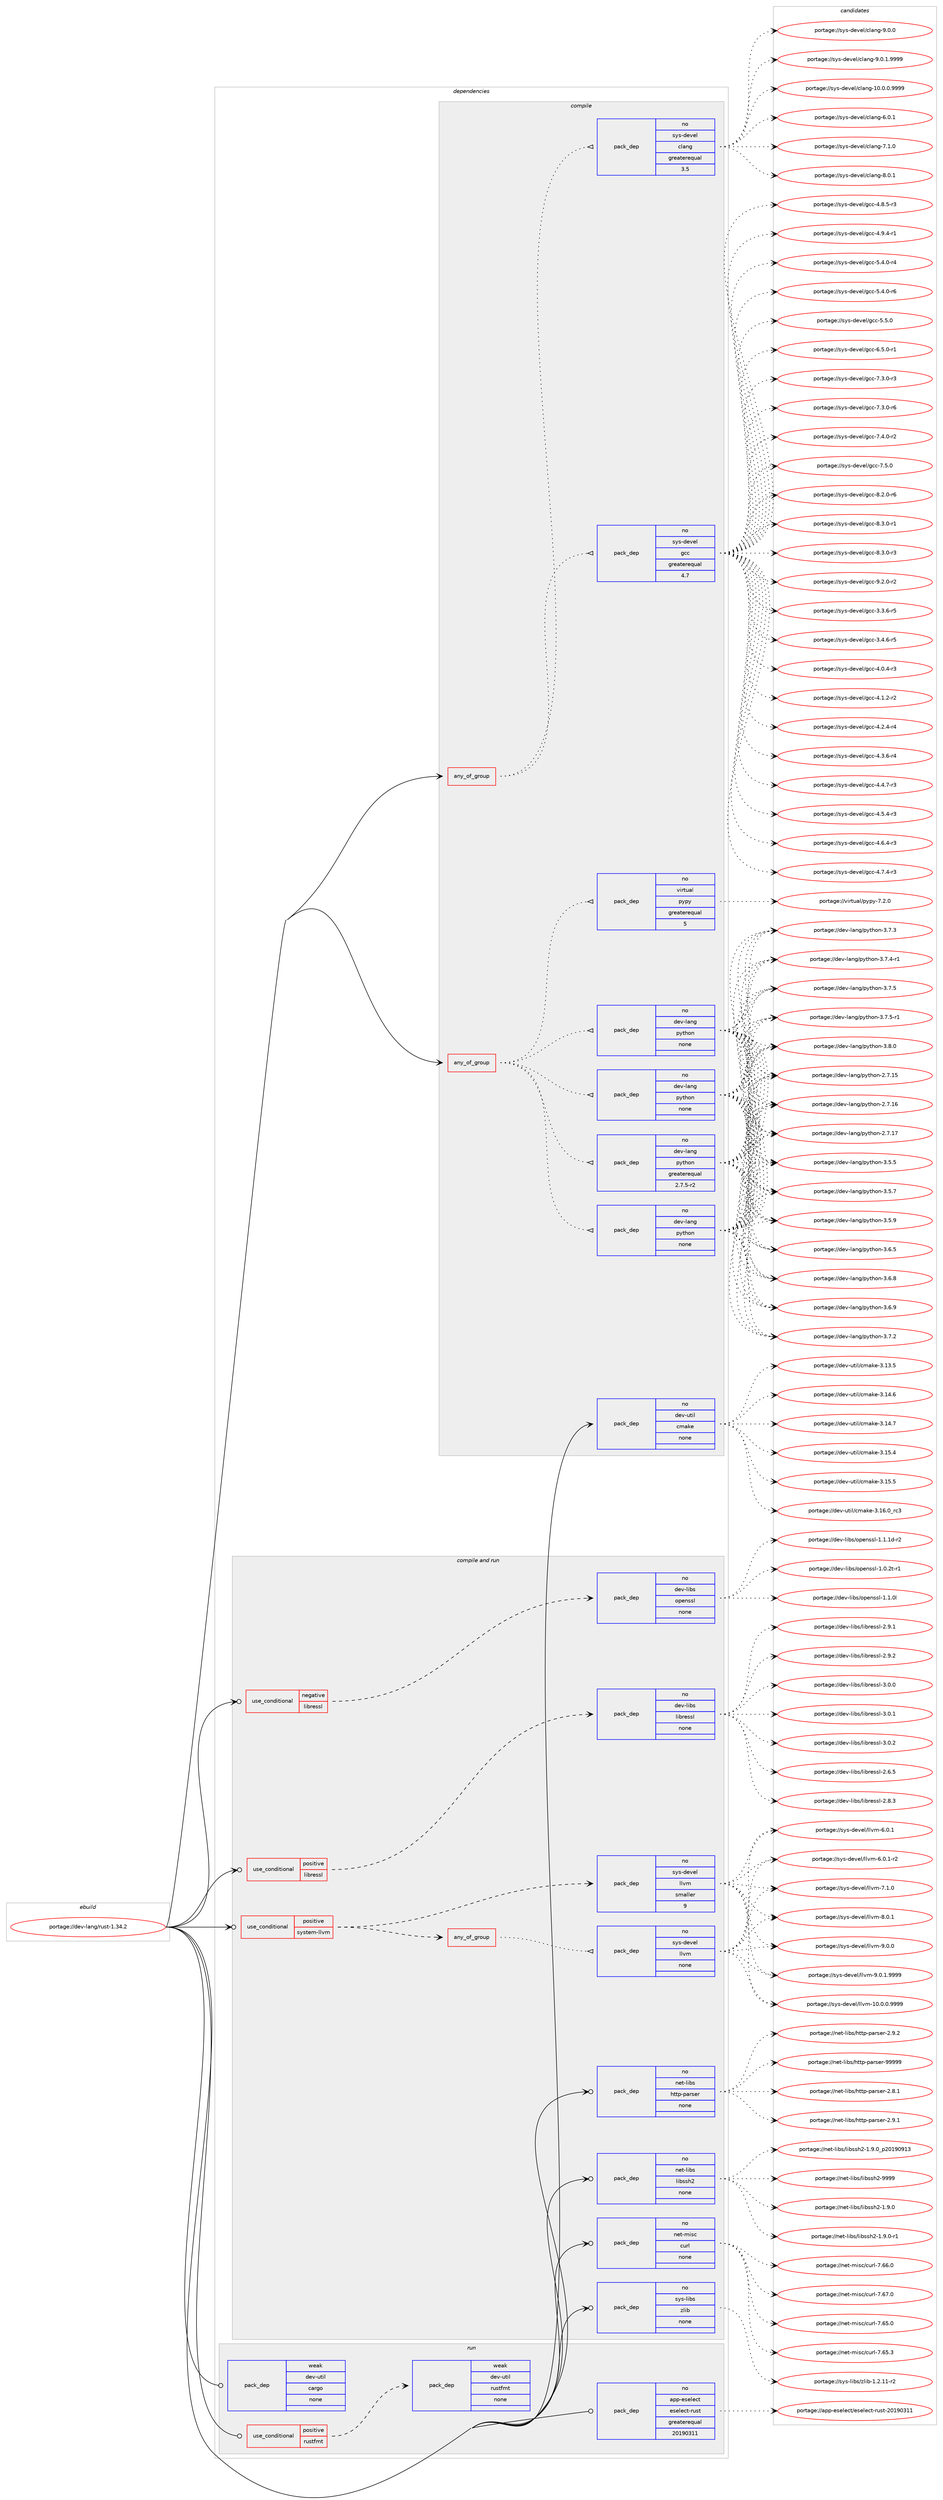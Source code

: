 digraph prolog {

# *************
# Graph options
# *************

newrank=true;
concentrate=true;
compound=true;
graph [rankdir=LR,fontname=Helvetica,fontsize=10,ranksep=1.5];#, ranksep=2.5, nodesep=0.2];
edge  [arrowhead=vee];
node  [fontname=Helvetica,fontsize=10];

# **********
# The ebuild
# **********

subgraph cluster_leftcol {
color=gray;
rank=same;
label=<<i>ebuild</i>>;
id [label="portage://dev-lang/rust-1.34.2", color=red, width=4, href="../dev-lang/rust-1.34.2.svg"];
}

# ****************
# The dependencies
# ****************

subgraph cluster_midcol {
color=gray;
label=<<i>dependencies</i>>;
subgraph cluster_compile {
fillcolor="#eeeeee";
style=filled;
label=<<i>compile</i>>;
subgraph any2773 {
dependency96342 [label=<<TABLE BORDER="0" CELLBORDER="1" CELLSPACING="0" CELLPADDING="4"><TR><TD CELLPADDING="10">any_of_group</TD></TR></TABLE>>, shape=none, color=red];subgraph pack73433 {
dependency96343 [label=<<TABLE BORDER="0" CELLBORDER="1" CELLSPACING="0" CELLPADDING="4" WIDTH="220"><TR><TD ROWSPAN="6" CELLPADDING="30">pack_dep</TD></TR><TR><TD WIDTH="110">no</TD></TR><TR><TD>dev-lang</TD></TR><TR><TD>python</TD></TR><TR><TD>none</TD></TR><TR><TD></TD></TR></TABLE>>, shape=none, color=blue];
}
dependency96342:e -> dependency96343:w [weight=20,style="dotted",arrowhead="oinv"];
subgraph pack73434 {
dependency96344 [label=<<TABLE BORDER="0" CELLBORDER="1" CELLSPACING="0" CELLPADDING="4" WIDTH="220"><TR><TD ROWSPAN="6" CELLPADDING="30">pack_dep</TD></TR><TR><TD WIDTH="110">no</TD></TR><TR><TD>dev-lang</TD></TR><TR><TD>python</TD></TR><TR><TD>none</TD></TR><TR><TD></TD></TR></TABLE>>, shape=none, color=blue];
}
dependency96342:e -> dependency96344:w [weight=20,style="dotted",arrowhead="oinv"];
subgraph pack73435 {
dependency96345 [label=<<TABLE BORDER="0" CELLBORDER="1" CELLSPACING="0" CELLPADDING="4" WIDTH="220"><TR><TD ROWSPAN="6" CELLPADDING="30">pack_dep</TD></TR><TR><TD WIDTH="110">no</TD></TR><TR><TD>dev-lang</TD></TR><TR><TD>python</TD></TR><TR><TD>none</TD></TR><TR><TD></TD></TR></TABLE>>, shape=none, color=blue];
}
dependency96342:e -> dependency96345:w [weight=20,style="dotted",arrowhead="oinv"];
subgraph pack73436 {
dependency96346 [label=<<TABLE BORDER="0" CELLBORDER="1" CELLSPACING="0" CELLPADDING="4" WIDTH="220"><TR><TD ROWSPAN="6" CELLPADDING="30">pack_dep</TD></TR><TR><TD WIDTH="110">no</TD></TR><TR><TD>dev-lang</TD></TR><TR><TD>python</TD></TR><TR><TD>greaterequal</TD></TR><TR><TD>2.7.5-r2</TD></TR></TABLE>>, shape=none, color=blue];
}
dependency96342:e -> dependency96346:w [weight=20,style="dotted",arrowhead="oinv"];
subgraph pack73437 {
dependency96347 [label=<<TABLE BORDER="0" CELLBORDER="1" CELLSPACING="0" CELLPADDING="4" WIDTH="220"><TR><TD ROWSPAN="6" CELLPADDING="30">pack_dep</TD></TR><TR><TD WIDTH="110">no</TD></TR><TR><TD>virtual</TD></TR><TR><TD>pypy</TD></TR><TR><TD>greaterequal</TD></TR><TR><TD>5</TD></TR></TABLE>>, shape=none, color=blue];
}
dependency96342:e -> dependency96347:w [weight=20,style="dotted",arrowhead="oinv"];
}
id:e -> dependency96342:w [weight=20,style="solid",arrowhead="vee"];
subgraph any2774 {
dependency96348 [label=<<TABLE BORDER="0" CELLBORDER="1" CELLSPACING="0" CELLPADDING="4"><TR><TD CELLPADDING="10">any_of_group</TD></TR></TABLE>>, shape=none, color=red];subgraph pack73438 {
dependency96349 [label=<<TABLE BORDER="0" CELLBORDER="1" CELLSPACING="0" CELLPADDING="4" WIDTH="220"><TR><TD ROWSPAN="6" CELLPADDING="30">pack_dep</TD></TR><TR><TD WIDTH="110">no</TD></TR><TR><TD>sys-devel</TD></TR><TR><TD>gcc</TD></TR><TR><TD>greaterequal</TD></TR><TR><TD>4.7</TD></TR></TABLE>>, shape=none, color=blue];
}
dependency96348:e -> dependency96349:w [weight=20,style="dotted",arrowhead="oinv"];
subgraph pack73439 {
dependency96350 [label=<<TABLE BORDER="0" CELLBORDER="1" CELLSPACING="0" CELLPADDING="4" WIDTH="220"><TR><TD ROWSPAN="6" CELLPADDING="30">pack_dep</TD></TR><TR><TD WIDTH="110">no</TD></TR><TR><TD>sys-devel</TD></TR><TR><TD>clang</TD></TR><TR><TD>greaterequal</TD></TR><TR><TD>3.5</TD></TR></TABLE>>, shape=none, color=blue];
}
dependency96348:e -> dependency96350:w [weight=20,style="dotted",arrowhead="oinv"];
}
id:e -> dependency96348:w [weight=20,style="solid",arrowhead="vee"];
subgraph pack73440 {
dependency96351 [label=<<TABLE BORDER="0" CELLBORDER="1" CELLSPACING="0" CELLPADDING="4" WIDTH="220"><TR><TD ROWSPAN="6" CELLPADDING="30">pack_dep</TD></TR><TR><TD WIDTH="110">no</TD></TR><TR><TD>dev-util</TD></TR><TR><TD>cmake</TD></TR><TR><TD>none</TD></TR><TR><TD></TD></TR></TABLE>>, shape=none, color=blue];
}
id:e -> dependency96351:w [weight=20,style="solid",arrowhead="vee"];
}
subgraph cluster_compileandrun {
fillcolor="#eeeeee";
style=filled;
label=<<i>compile and run</i>>;
subgraph cond20079 {
dependency96352 [label=<<TABLE BORDER="0" CELLBORDER="1" CELLSPACING="0" CELLPADDING="4"><TR><TD ROWSPAN="3" CELLPADDING="10">use_conditional</TD></TR><TR><TD>negative</TD></TR><TR><TD>libressl</TD></TR></TABLE>>, shape=none, color=red];
subgraph pack73441 {
dependency96353 [label=<<TABLE BORDER="0" CELLBORDER="1" CELLSPACING="0" CELLPADDING="4" WIDTH="220"><TR><TD ROWSPAN="6" CELLPADDING="30">pack_dep</TD></TR><TR><TD WIDTH="110">no</TD></TR><TR><TD>dev-libs</TD></TR><TR><TD>openssl</TD></TR><TR><TD>none</TD></TR><TR><TD></TD></TR></TABLE>>, shape=none, color=blue];
}
dependency96352:e -> dependency96353:w [weight=20,style="dashed",arrowhead="vee"];
}
id:e -> dependency96352:w [weight=20,style="solid",arrowhead="odotvee"];
subgraph cond20080 {
dependency96354 [label=<<TABLE BORDER="0" CELLBORDER="1" CELLSPACING="0" CELLPADDING="4"><TR><TD ROWSPAN="3" CELLPADDING="10">use_conditional</TD></TR><TR><TD>positive</TD></TR><TR><TD>libressl</TD></TR></TABLE>>, shape=none, color=red];
subgraph pack73442 {
dependency96355 [label=<<TABLE BORDER="0" CELLBORDER="1" CELLSPACING="0" CELLPADDING="4" WIDTH="220"><TR><TD ROWSPAN="6" CELLPADDING="30">pack_dep</TD></TR><TR><TD WIDTH="110">no</TD></TR><TR><TD>dev-libs</TD></TR><TR><TD>libressl</TD></TR><TR><TD>none</TD></TR><TR><TD></TD></TR></TABLE>>, shape=none, color=blue];
}
dependency96354:e -> dependency96355:w [weight=20,style="dashed",arrowhead="vee"];
}
id:e -> dependency96354:w [weight=20,style="solid",arrowhead="odotvee"];
subgraph cond20081 {
dependency96356 [label=<<TABLE BORDER="0" CELLBORDER="1" CELLSPACING="0" CELLPADDING="4"><TR><TD ROWSPAN="3" CELLPADDING="10">use_conditional</TD></TR><TR><TD>positive</TD></TR><TR><TD>system-llvm</TD></TR></TABLE>>, shape=none, color=red];
subgraph any2775 {
dependency96357 [label=<<TABLE BORDER="0" CELLBORDER="1" CELLSPACING="0" CELLPADDING="4"><TR><TD CELLPADDING="10">any_of_group</TD></TR></TABLE>>, shape=none, color=red];subgraph pack73443 {
dependency96358 [label=<<TABLE BORDER="0" CELLBORDER="1" CELLSPACING="0" CELLPADDING="4" WIDTH="220"><TR><TD ROWSPAN="6" CELLPADDING="30">pack_dep</TD></TR><TR><TD WIDTH="110">no</TD></TR><TR><TD>sys-devel</TD></TR><TR><TD>llvm</TD></TR><TR><TD>none</TD></TR><TR><TD></TD></TR></TABLE>>, shape=none, color=blue];
}
dependency96357:e -> dependency96358:w [weight=20,style="dotted",arrowhead="oinv"];
}
dependency96356:e -> dependency96357:w [weight=20,style="dashed",arrowhead="vee"];
subgraph pack73444 {
dependency96359 [label=<<TABLE BORDER="0" CELLBORDER="1" CELLSPACING="0" CELLPADDING="4" WIDTH="220"><TR><TD ROWSPAN="6" CELLPADDING="30">pack_dep</TD></TR><TR><TD WIDTH="110">no</TD></TR><TR><TD>sys-devel</TD></TR><TR><TD>llvm</TD></TR><TR><TD>smaller</TD></TR><TR><TD>9</TD></TR></TABLE>>, shape=none, color=blue];
}
dependency96356:e -> dependency96359:w [weight=20,style="dashed",arrowhead="vee"];
}
id:e -> dependency96356:w [weight=20,style="solid",arrowhead="odotvee"];
subgraph pack73445 {
dependency96360 [label=<<TABLE BORDER="0" CELLBORDER="1" CELLSPACING="0" CELLPADDING="4" WIDTH="220"><TR><TD ROWSPAN="6" CELLPADDING="30">pack_dep</TD></TR><TR><TD WIDTH="110">no</TD></TR><TR><TD>net-libs</TD></TR><TR><TD>http-parser</TD></TR><TR><TD>none</TD></TR><TR><TD></TD></TR></TABLE>>, shape=none, color=blue];
}
id:e -> dependency96360:w [weight=20,style="solid",arrowhead="odotvee"];
subgraph pack73446 {
dependency96361 [label=<<TABLE BORDER="0" CELLBORDER="1" CELLSPACING="0" CELLPADDING="4" WIDTH="220"><TR><TD ROWSPAN="6" CELLPADDING="30">pack_dep</TD></TR><TR><TD WIDTH="110">no</TD></TR><TR><TD>net-libs</TD></TR><TR><TD>libssh2</TD></TR><TR><TD>none</TD></TR><TR><TD></TD></TR></TABLE>>, shape=none, color=blue];
}
id:e -> dependency96361:w [weight=20,style="solid",arrowhead="odotvee"];
subgraph pack73447 {
dependency96362 [label=<<TABLE BORDER="0" CELLBORDER="1" CELLSPACING="0" CELLPADDING="4" WIDTH="220"><TR><TD ROWSPAN="6" CELLPADDING="30">pack_dep</TD></TR><TR><TD WIDTH="110">no</TD></TR><TR><TD>net-misc</TD></TR><TR><TD>curl</TD></TR><TR><TD>none</TD></TR><TR><TD></TD></TR></TABLE>>, shape=none, color=blue];
}
id:e -> dependency96362:w [weight=20,style="solid",arrowhead="odotvee"];
subgraph pack73448 {
dependency96363 [label=<<TABLE BORDER="0" CELLBORDER="1" CELLSPACING="0" CELLPADDING="4" WIDTH="220"><TR><TD ROWSPAN="6" CELLPADDING="30">pack_dep</TD></TR><TR><TD WIDTH="110">no</TD></TR><TR><TD>sys-libs</TD></TR><TR><TD>zlib</TD></TR><TR><TD>none</TD></TR><TR><TD></TD></TR></TABLE>>, shape=none, color=blue];
}
id:e -> dependency96363:w [weight=20,style="solid",arrowhead="odotvee"];
}
subgraph cluster_run {
fillcolor="#eeeeee";
style=filled;
label=<<i>run</i>>;
subgraph cond20082 {
dependency96364 [label=<<TABLE BORDER="0" CELLBORDER="1" CELLSPACING="0" CELLPADDING="4"><TR><TD ROWSPAN="3" CELLPADDING="10">use_conditional</TD></TR><TR><TD>positive</TD></TR><TR><TD>rustfmt</TD></TR></TABLE>>, shape=none, color=red];
subgraph pack73449 {
dependency96365 [label=<<TABLE BORDER="0" CELLBORDER="1" CELLSPACING="0" CELLPADDING="4" WIDTH="220"><TR><TD ROWSPAN="6" CELLPADDING="30">pack_dep</TD></TR><TR><TD WIDTH="110">weak</TD></TR><TR><TD>dev-util</TD></TR><TR><TD>rustfmt</TD></TR><TR><TD>none</TD></TR><TR><TD></TD></TR></TABLE>>, shape=none, color=blue];
}
dependency96364:e -> dependency96365:w [weight=20,style="dashed",arrowhead="vee"];
}
id:e -> dependency96364:w [weight=20,style="solid",arrowhead="odot"];
subgraph pack73450 {
dependency96366 [label=<<TABLE BORDER="0" CELLBORDER="1" CELLSPACING="0" CELLPADDING="4" WIDTH="220"><TR><TD ROWSPAN="6" CELLPADDING="30">pack_dep</TD></TR><TR><TD WIDTH="110">no</TD></TR><TR><TD>app-eselect</TD></TR><TR><TD>eselect-rust</TD></TR><TR><TD>greaterequal</TD></TR><TR><TD>20190311</TD></TR></TABLE>>, shape=none, color=blue];
}
id:e -> dependency96366:w [weight=20,style="solid",arrowhead="odot"];
subgraph pack73451 {
dependency96367 [label=<<TABLE BORDER="0" CELLBORDER="1" CELLSPACING="0" CELLPADDING="4" WIDTH="220"><TR><TD ROWSPAN="6" CELLPADDING="30">pack_dep</TD></TR><TR><TD WIDTH="110">weak</TD></TR><TR><TD>dev-util</TD></TR><TR><TD>cargo</TD></TR><TR><TD>none</TD></TR><TR><TD></TD></TR></TABLE>>, shape=none, color=blue];
}
id:e -> dependency96367:w [weight=20,style="solid",arrowhead="odot"];
}
}

# **************
# The candidates
# **************

subgraph cluster_choices {
rank=same;
color=gray;
label=<<i>candidates</i>>;

subgraph choice73433 {
color=black;
nodesep=1;
choiceportage10010111845108971101034711212111610411111045504655464953 [label="portage://dev-lang/python-2.7.15", color=red, width=4,href="../dev-lang/python-2.7.15.svg"];
choiceportage10010111845108971101034711212111610411111045504655464954 [label="portage://dev-lang/python-2.7.16", color=red, width=4,href="../dev-lang/python-2.7.16.svg"];
choiceportage10010111845108971101034711212111610411111045504655464955 [label="portage://dev-lang/python-2.7.17", color=red, width=4,href="../dev-lang/python-2.7.17.svg"];
choiceportage100101118451089711010347112121116104111110455146534653 [label="portage://dev-lang/python-3.5.5", color=red, width=4,href="../dev-lang/python-3.5.5.svg"];
choiceportage100101118451089711010347112121116104111110455146534655 [label="portage://dev-lang/python-3.5.7", color=red, width=4,href="../dev-lang/python-3.5.7.svg"];
choiceportage100101118451089711010347112121116104111110455146534657 [label="portage://dev-lang/python-3.5.9", color=red, width=4,href="../dev-lang/python-3.5.9.svg"];
choiceportage100101118451089711010347112121116104111110455146544653 [label="portage://dev-lang/python-3.6.5", color=red, width=4,href="../dev-lang/python-3.6.5.svg"];
choiceportage100101118451089711010347112121116104111110455146544656 [label="portage://dev-lang/python-3.6.8", color=red, width=4,href="../dev-lang/python-3.6.8.svg"];
choiceportage100101118451089711010347112121116104111110455146544657 [label="portage://dev-lang/python-3.6.9", color=red, width=4,href="../dev-lang/python-3.6.9.svg"];
choiceportage100101118451089711010347112121116104111110455146554650 [label="portage://dev-lang/python-3.7.2", color=red, width=4,href="../dev-lang/python-3.7.2.svg"];
choiceportage100101118451089711010347112121116104111110455146554651 [label="portage://dev-lang/python-3.7.3", color=red, width=4,href="../dev-lang/python-3.7.3.svg"];
choiceportage1001011184510897110103471121211161041111104551465546524511449 [label="portage://dev-lang/python-3.7.4-r1", color=red, width=4,href="../dev-lang/python-3.7.4-r1.svg"];
choiceportage100101118451089711010347112121116104111110455146554653 [label="portage://dev-lang/python-3.7.5", color=red, width=4,href="../dev-lang/python-3.7.5.svg"];
choiceportage1001011184510897110103471121211161041111104551465546534511449 [label="portage://dev-lang/python-3.7.5-r1", color=red, width=4,href="../dev-lang/python-3.7.5-r1.svg"];
choiceportage100101118451089711010347112121116104111110455146564648 [label="portage://dev-lang/python-3.8.0", color=red, width=4,href="../dev-lang/python-3.8.0.svg"];
dependency96343:e -> choiceportage10010111845108971101034711212111610411111045504655464953:w [style=dotted,weight="100"];
dependency96343:e -> choiceportage10010111845108971101034711212111610411111045504655464954:w [style=dotted,weight="100"];
dependency96343:e -> choiceportage10010111845108971101034711212111610411111045504655464955:w [style=dotted,weight="100"];
dependency96343:e -> choiceportage100101118451089711010347112121116104111110455146534653:w [style=dotted,weight="100"];
dependency96343:e -> choiceportage100101118451089711010347112121116104111110455146534655:w [style=dotted,weight="100"];
dependency96343:e -> choiceportage100101118451089711010347112121116104111110455146534657:w [style=dotted,weight="100"];
dependency96343:e -> choiceportage100101118451089711010347112121116104111110455146544653:w [style=dotted,weight="100"];
dependency96343:e -> choiceportage100101118451089711010347112121116104111110455146544656:w [style=dotted,weight="100"];
dependency96343:e -> choiceportage100101118451089711010347112121116104111110455146544657:w [style=dotted,weight="100"];
dependency96343:e -> choiceportage100101118451089711010347112121116104111110455146554650:w [style=dotted,weight="100"];
dependency96343:e -> choiceportage100101118451089711010347112121116104111110455146554651:w [style=dotted,weight="100"];
dependency96343:e -> choiceportage1001011184510897110103471121211161041111104551465546524511449:w [style=dotted,weight="100"];
dependency96343:e -> choiceportage100101118451089711010347112121116104111110455146554653:w [style=dotted,weight="100"];
dependency96343:e -> choiceportage1001011184510897110103471121211161041111104551465546534511449:w [style=dotted,weight="100"];
dependency96343:e -> choiceportage100101118451089711010347112121116104111110455146564648:w [style=dotted,weight="100"];
}
subgraph choice73434 {
color=black;
nodesep=1;
choiceportage10010111845108971101034711212111610411111045504655464953 [label="portage://dev-lang/python-2.7.15", color=red, width=4,href="../dev-lang/python-2.7.15.svg"];
choiceportage10010111845108971101034711212111610411111045504655464954 [label="portage://dev-lang/python-2.7.16", color=red, width=4,href="../dev-lang/python-2.7.16.svg"];
choiceportage10010111845108971101034711212111610411111045504655464955 [label="portage://dev-lang/python-2.7.17", color=red, width=4,href="../dev-lang/python-2.7.17.svg"];
choiceportage100101118451089711010347112121116104111110455146534653 [label="portage://dev-lang/python-3.5.5", color=red, width=4,href="../dev-lang/python-3.5.5.svg"];
choiceportage100101118451089711010347112121116104111110455146534655 [label="portage://dev-lang/python-3.5.7", color=red, width=4,href="../dev-lang/python-3.5.7.svg"];
choiceportage100101118451089711010347112121116104111110455146534657 [label="portage://dev-lang/python-3.5.9", color=red, width=4,href="../dev-lang/python-3.5.9.svg"];
choiceportage100101118451089711010347112121116104111110455146544653 [label="portage://dev-lang/python-3.6.5", color=red, width=4,href="../dev-lang/python-3.6.5.svg"];
choiceportage100101118451089711010347112121116104111110455146544656 [label="portage://dev-lang/python-3.6.8", color=red, width=4,href="../dev-lang/python-3.6.8.svg"];
choiceportage100101118451089711010347112121116104111110455146544657 [label="portage://dev-lang/python-3.6.9", color=red, width=4,href="../dev-lang/python-3.6.9.svg"];
choiceportage100101118451089711010347112121116104111110455146554650 [label="portage://dev-lang/python-3.7.2", color=red, width=4,href="../dev-lang/python-3.7.2.svg"];
choiceportage100101118451089711010347112121116104111110455146554651 [label="portage://dev-lang/python-3.7.3", color=red, width=4,href="../dev-lang/python-3.7.3.svg"];
choiceportage1001011184510897110103471121211161041111104551465546524511449 [label="portage://dev-lang/python-3.7.4-r1", color=red, width=4,href="../dev-lang/python-3.7.4-r1.svg"];
choiceportage100101118451089711010347112121116104111110455146554653 [label="portage://dev-lang/python-3.7.5", color=red, width=4,href="../dev-lang/python-3.7.5.svg"];
choiceportage1001011184510897110103471121211161041111104551465546534511449 [label="portage://dev-lang/python-3.7.5-r1", color=red, width=4,href="../dev-lang/python-3.7.5-r1.svg"];
choiceportage100101118451089711010347112121116104111110455146564648 [label="portage://dev-lang/python-3.8.0", color=red, width=4,href="../dev-lang/python-3.8.0.svg"];
dependency96344:e -> choiceportage10010111845108971101034711212111610411111045504655464953:w [style=dotted,weight="100"];
dependency96344:e -> choiceportage10010111845108971101034711212111610411111045504655464954:w [style=dotted,weight="100"];
dependency96344:e -> choiceportage10010111845108971101034711212111610411111045504655464955:w [style=dotted,weight="100"];
dependency96344:e -> choiceportage100101118451089711010347112121116104111110455146534653:w [style=dotted,weight="100"];
dependency96344:e -> choiceportage100101118451089711010347112121116104111110455146534655:w [style=dotted,weight="100"];
dependency96344:e -> choiceportage100101118451089711010347112121116104111110455146534657:w [style=dotted,weight="100"];
dependency96344:e -> choiceportage100101118451089711010347112121116104111110455146544653:w [style=dotted,weight="100"];
dependency96344:e -> choiceportage100101118451089711010347112121116104111110455146544656:w [style=dotted,weight="100"];
dependency96344:e -> choiceportage100101118451089711010347112121116104111110455146544657:w [style=dotted,weight="100"];
dependency96344:e -> choiceportage100101118451089711010347112121116104111110455146554650:w [style=dotted,weight="100"];
dependency96344:e -> choiceportage100101118451089711010347112121116104111110455146554651:w [style=dotted,weight="100"];
dependency96344:e -> choiceportage1001011184510897110103471121211161041111104551465546524511449:w [style=dotted,weight="100"];
dependency96344:e -> choiceportage100101118451089711010347112121116104111110455146554653:w [style=dotted,weight="100"];
dependency96344:e -> choiceportage1001011184510897110103471121211161041111104551465546534511449:w [style=dotted,weight="100"];
dependency96344:e -> choiceportage100101118451089711010347112121116104111110455146564648:w [style=dotted,weight="100"];
}
subgraph choice73435 {
color=black;
nodesep=1;
choiceportage10010111845108971101034711212111610411111045504655464953 [label="portage://dev-lang/python-2.7.15", color=red, width=4,href="../dev-lang/python-2.7.15.svg"];
choiceportage10010111845108971101034711212111610411111045504655464954 [label="portage://dev-lang/python-2.7.16", color=red, width=4,href="../dev-lang/python-2.7.16.svg"];
choiceportage10010111845108971101034711212111610411111045504655464955 [label="portage://dev-lang/python-2.7.17", color=red, width=4,href="../dev-lang/python-2.7.17.svg"];
choiceportage100101118451089711010347112121116104111110455146534653 [label="portage://dev-lang/python-3.5.5", color=red, width=4,href="../dev-lang/python-3.5.5.svg"];
choiceportage100101118451089711010347112121116104111110455146534655 [label="portage://dev-lang/python-3.5.7", color=red, width=4,href="../dev-lang/python-3.5.7.svg"];
choiceportage100101118451089711010347112121116104111110455146534657 [label="portage://dev-lang/python-3.5.9", color=red, width=4,href="../dev-lang/python-3.5.9.svg"];
choiceportage100101118451089711010347112121116104111110455146544653 [label="portage://dev-lang/python-3.6.5", color=red, width=4,href="../dev-lang/python-3.6.5.svg"];
choiceportage100101118451089711010347112121116104111110455146544656 [label="portage://dev-lang/python-3.6.8", color=red, width=4,href="../dev-lang/python-3.6.8.svg"];
choiceportage100101118451089711010347112121116104111110455146544657 [label="portage://dev-lang/python-3.6.9", color=red, width=4,href="../dev-lang/python-3.6.9.svg"];
choiceportage100101118451089711010347112121116104111110455146554650 [label="portage://dev-lang/python-3.7.2", color=red, width=4,href="../dev-lang/python-3.7.2.svg"];
choiceportage100101118451089711010347112121116104111110455146554651 [label="portage://dev-lang/python-3.7.3", color=red, width=4,href="../dev-lang/python-3.7.3.svg"];
choiceportage1001011184510897110103471121211161041111104551465546524511449 [label="portage://dev-lang/python-3.7.4-r1", color=red, width=4,href="../dev-lang/python-3.7.4-r1.svg"];
choiceportage100101118451089711010347112121116104111110455146554653 [label="portage://dev-lang/python-3.7.5", color=red, width=4,href="../dev-lang/python-3.7.5.svg"];
choiceportage1001011184510897110103471121211161041111104551465546534511449 [label="portage://dev-lang/python-3.7.5-r1", color=red, width=4,href="../dev-lang/python-3.7.5-r1.svg"];
choiceportage100101118451089711010347112121116104111110455146564648 [label="portage://dev-lang/python-3.8.0", color=red, width=4,href="../dev-lang/python-3.8.0.svg"];
dependency96345:e -> choiceportage10010111845108971101034711212111610411111045504655464953:w [style=dotted,weight="100"];
dependency96345:e -> choiceportage10010111845108971101034711212111610411111045504655464954:w [style=dotted,weight="100"];
dependency96345:e -> choiceportage10010111845108971101034711212111610411111045504655464955:w [style=dotted,weight="100"];
dependency96345:e -> choiceportage100101118451089711010347112121116104111110455146534653:w [style=dotted,weight="100"];
dependency96345:e -> choiceportage100101118451089711010347112121116104111110455146534655:w [style=dotted,weight="100"];
dependency96345:e -> choiceportage100101118451089711010347112121116104111110455146534657:w [style=dotted,weight="100"];
dependency96345:e -> choiceportage100101118451089711010347112121116104111110455146544653:w [style=dotted,weight="100"];
dependency96345:e -> choiceportage100101118451089711010347112121116104111110455146544656:w [style=dotted,weight="100"];
dependency96345:e -> choiceportage100101118451089711010347112121116104111110455146544657:w [style=dotted,weight="100"];
dependency96345:e -> choiceportage100101118451089711010347112121116104111110455146554650:w [style=dotted,weight="100"];
dependency96345:e -> choiceportage100101118451089711010347112121116104111110455146554651:w [style=dotted,weight="100"];
dependency96345:e -> choiceportage1001011184510897110103471121211161041111104551465546524511449:w [style=dotted,weight="100"];
dependency96345:e -> choiceportage100101118451089711010347112121116104111110455146554653:w [style=dotted,weight="100"];
dependency96345:e -> choiceportage1001011184510897110103471121211161041111104551465546534511449:w [style=dotted,weight="100"];
dependency96345:e -> choiceportage100101118451089711010347112121116104111110455146564648:w [style=dotted,weight="100"];
}
subgraph choice73436 {
color=black;
nodesep=1;
choiceportage10010111845108971101034711212111610411111045504655464953 [label="portage://dev-lang/python-2.7.15", color=red, width=4,href="../dev-lang/python-2.7.15.svg"];
choiceportage10010111845108971101034711212111610411111045504655464954 [label="portage://dev-lang/python-2.7.16", color=red, width=4,href="../dev-lang/python-2.7.16.svg"];
choiceportage10010111845108971101034711212111610411111045504655464955 [label="portage://dev-lang/python-2.7.17", color=red, width=4,href="../dev-lang/python-2.7.17.svg"];
choiceportage100101118451089711010347112121116104111110455146534653 [label="portage://dev-lang/python-3.5.5", color=red, width=4,href="../dev-lang/python-3.5.5.svg"];
choiceportage100101118451089711010347112121116104111110455146534655 [label="portage://dev-lang/python-3.5.7", color=red, width=4,href="../dev-lang/python-3.5.7.svg"];
choiceportage100101118451089711010347112121116104111110455146534657 [label="portage://dev-lang/python-3.5.9", color=red, width=4,href="../dev-lang/python-3.5.9.svg"];
choiceportage100101118451089711010347112121116104111110455146544653 [label="portage://dev-lang/python-3.6.5", color=red, width=4,href="../dev-lang/python-3.6.5.svg"];
choiceportage100101118451089711010347112121116104111110455146544656 [label="portage://dev-lang/python-3.6.8", color=red, width=4,href="../dev-lang/python-3.6.8.svg"];
choiceportage100101118451089711010347112121116104111110455146544657 [label="portage://dev-lang/python-3.6.9", color=red, width=4,href="../dev-lang/python-3.6.9.svg"];
choiceportage100101118451089711010347112121116104111110455146554650 [label="portage://dev-lang/python-3.7.2", color=red, width=4,href="../dev-lang/python-3.7.2.svg"];
choiceportage100101118451089711010347112121116104111110455146554651 [label="portage://dev-lang/python-3.7.3", color=red, width=4,href="../dev-lang/python-3.7.3.svg"];
choiceportage1001011184510897110103471121211161041111104551465546524511449 [label="portage://dev-lang/python-3.7.4-r1", color=red, width=4,href="../dev-lang/python-3.7.4-r1.svg"];
choiceportage100101118451089711010347112121116104111110455146554653 [label="portage://dev-lang/python-3.7.5", color=red, width=4,href="../dev-lang/python-3.7.5.svg"];
choiceportage1001011184510897110103471121211161041111104551465546534511449 [label="portage://dev-lang/python-3.7.5-r1", color=red, width=4,href="../dev-lang/python-3.7.5-r1.svg"];
choiceportage100101118451089711010347112121116104111110455146564648 [label="portage://dev-lang/python-3.8.0", color=red, width=4,href="../dev-lang/python-3.8.0.svg"];
dependency96346:e -> choiceportage10010111845108971101034711212111610411111045504655464953:w [style=dotted,weight="100"];
dependency96346:e -> choiceportage10010111845108971101034711212111610411111045504655464954:w [style=dotted,weight="100"];
dependency96346:e -> choiceportage10010111845108971101034711212111610411111045504655464955:w [style=dotted,weight="100"];
dependency96346:e -> choiceportage100101118451089711010347112121116104111110455146534653:w [style=dotted,weight="100"];
dependency96346:e -> choiceportage100101118451089711010347112121116104111110455146534655:w [style=dotted,weight="100"];
dependency96346:e -> choiceportage100101118451089711010347112121116104111110455146534657:w [style=dotted,weight="100"];
dependency96346:e -> choiceportage100101118451089711010347112121116104111110455146544653:w [style=dotted,weight="100"];
dependency96346:e -> choiceportage100101118451089711010347112121116104111110455146544656:w [style=dotted,weight="100"];
dependency96346:e -> choiceportage100101118451089711010347112121116104111110455146544657:w [style=dotted,weight="100"];
dependency96346:e -> choiceportage100101118451089711010347112121116104111110455146554650:w [style=dotted,weight="100"];
dependency96346:e -> choiceportage100101118451089711010347112121116104111110455146554651:w [style=dotted,weight="100"];
dependency96346:e -> choiceportage1001011184510897110103471121211161041111104551465546524511449:w [style=dotted,weight="100"];
dependency96346:e -> choiceportage100101118451089711010347112121116104111110455146554653:w [style=dotted,weight="100"];
dependency96346:e -> choiceportage1001011184510897110103471121211161041111104551465546534511449:w [style=dotted,weight="100"];
dependency96346:e -> choiceportage100101118451089711010347112121116104111110455146564648:w [style=dotted,weight="100"];
}
subgraph choice73437 {
color=black;
nodesep=1;
choiceportage1181051141161179710847112121112121455546504648 [label="portage://virtual/pypy-7.2.0", color=red, width=4,href="../virtual/pypy-7.2.0.svg"];
dependency96347:e -> choiceportage1181051141161179710847112121112121455546504648:w [style=dotted,weight="100"];
}
subgraph choice73438 {
color=black;
nodesep=1;
choiceportage115121115451001011181011084710399994551465146544511453 [label="portage://sys-devel/gcc-3.3.6-r5", color=red, width=4,href="../sys-devel/gcc-3.3.6-r5.svg"];
choiceportage115121115451001011181011084710399994551465246544511453 [label="portage://sys-devel/gcc-3.4.6-r5", color=red, width=4,href="../sys-devel/gcc-3.4.6-r5.svg"];
choiceportage115121115451001011181011084710399994552464846524511451 [label="portage://sys-devel/gcc-4.0.4-r3", color=red, width=4,href="../sys-devel/gcc-4.0.4-r3.svg"];
choiceportage115121115451001011181011084710399994552464946504511450 [label="portage://sys-devel/gcc-4.1.2-r2", color=red, width=4,href="../sys-devel/gcc-4.1.2-r2.svg"];
choiceportage115121115451001011181011084710399994552465046524511452 [label="portage://sys-devel/gcc-4.2.4-r4", color=red, width=4,href="../sys-devel/gcc-4.2.4-r4.svg"];
choiceportage115121115451001011181011084710399994552465146544511452 [label="portage://sys-devel/gcc-4.3.6-r4", color=red, width=4,href="../sys-devel/gcc-4.3.6-r4.svg"];
choiceportage115121115451001011181011084710399994552465246554511451 [label="portage://sys-devel/gcc-4.4.7-r3", color=red, width=4,href="../sys-devel/gcc-4.4.7-r3.svg"];
choiceportage115121115451001011181011084710399994552465346524511451 [label="portage://sys-devel/gcc-4.5.4-r3", color=red, width=4,href="../sys-devel/gcc-4.5.4-r3.svg"];
choiceportage115121115451001011181011084710399994552465446524511451 [label="portage://sys-devel/gcc-4.6.4-r3", color=red, width=4,href="../sys-devel/gcc-4.6.4-r3.svg"];
choiceportage115121115451001011181011084710399994552465546524511451 [label="portage://sys-devel/gcc-4.7.4-r3", color=red, width=4,href="../sys-devel/gcc-4.7.4-r3.svg"];
choiceportage115121115451001011181011084710399994552465646534511451 [label="portage://sys-devel/gcc-4.8.5-r3", color=red, width=4,href="../sys-devel/gcc-4.8.5-r3.svg"];
choiceportage115121115451001011181011084710399994552465746524511449 [label="portage://sys-devel/gcc-4.9.4-r1", color=red, width=4,href="../sys-devel/gcc-4.9.4-r1.svg"];
choiceportage115121115451001011181011084710399994553465246484511452 [label="portage://sys-devel/gcc-5.4.0-r4", color=red, width=4,href="../sys-devel/gcc-5.4.0-r4.svg"];
choiceportage115121115451001011181011084710399994553465246484511454 [label="portage://sys-devel/gcc-5.4.0-r6", color=red, width=4,href="../sys-devel/gcc-5.4.0-r6.svg"];
choiceportage11512111545100101118101108471039999455346534648 [label="portage://sys-devel/gcc-5.5.0", color=red, width=4,href="../sys-devel/gcc-5.5.0.svg"];
choiceportage115121115451001011181011084710399994554465346484511449 [label="portage://sys-devel/gcc-6.5.0-r1", color=red, width=4,href="../sys-devel/gcc-6.5.0-r1.svg"];
choiceportage115121115451001011181011084710399994555465146484511451 [label="portage://sys-devel/gcc-7.3.0-r3", color=red, width=4,href="../sys-devel/gcc-7.3.0-r3.svg"];
choiceportage115121115451001011181011084710399994555465146484511454 [label="portage://sys-devel/gcc-7.3.0-r6", color=red, width=4,href="../sys-devel/gcc-7.3.0-r6.svg"];
choiceportage115121115451001011181011084710399994555465246484511450 [label="portage://sys-devel/gcc-7.4.0-r2", color=red, width=4,href="../sys-devel/gcc-7.4.0-r2.svg"];
choiceportage11512111545100101118101108471039999455546534648 [label="portage://sys-devel/gcc-7.5.0", color=red, width=4,href="../sys-devel/gcc-7.5.0.svg"];
choiceportage115121115451001011181011084710399994556465046484511454 [label="portage://sys-devel/gcc-8.2.0-r6", color=red, width=4,href="../sys-devel/gcc-8.2.0-r6.svg"];
choiceportage115121115451001011181011084710399994556465146484511449 [label="portage://sys-devel/gcc-8.3.0-r1", color=red, width=4,href="../sys-devel/gcc-8.3.0-r1.svg"];
choiceportage115121115451001011181011084710399994556465146484511451 [label="portage://sys-devel/gcc-8.3.0-r3", color=red, width=4,href="../sys-devel/gcc-8.3.0-r3.svg"];
choiceportage115121115451001011181011084710399994557465046484511450 [label="portage://sys-devel/gcc-9.2.0-r2", color=red, width=4,href="../sys-devel/gcc-9.2.0-r2.svg"];
dependency96349:e -> choiceportage115121115451001011181011084710399994551465146544511453:w [style=dotted,weight="100"];
dependency96349:e -> choiceportage115121115451001011181011084710399994551465246544511453:w [style=dotted,weight="100"];
dependency96349:e -> choiceportage115121115451001011181011084710399994552464846524511451:w [style=dotted,weight="100"];
dependency96349:e -> choiceportage115121115451001011181011084710399994552464946504511450:w [style=dotted,weight="100"];
dependency96349:e -> choiceportage115121115451001011181011084710399994552465046524511452:w [style=dotted,weight="100"];
dependency96349:e -> choiceportage115121115451001011181011084710399994552465146544511452:w [style=dotted,weight="100"];
dependency96349:e -> choiceportage115121115451001011181011084710399994552465246554511451:w [style=dotted,weight="100"];
dependency96349:e -> choiceportage115121115451001011181011084710399994552465346524511451:w [style=dotted,weight="100"];
dependency96349:e -> choiceportage115121115451001011181011084710399994552465446524511451:w [style=dotted,weight="100"];
dependency96349:e -> choiceportage115121115451001011181011084710399994552465546524511451:w [style=dotted,weight="100"];
dependency96349:e -> choiceportage115121115451001011181011084710399994552465646534511451:w [style=dotted,weight="100"];
dependency96349:e -> choiceportage115121115451001011181011084710399994552465746524511449:w [style=dotted,weight="100"];
dependency96349:e -> choiceportage115121115451001011181011084710399994553465246484511452:w [style=dotted,weight="100"];
dependency96349:e -> choiceportage115121115451001011181011084710399994553465246484511454:w [style=dotted,weight="100"];
dependency96349:e -> choiceportage11512111545100101118101108471039999455346534648:w [style=dotted,weight="100"];
dependency96349:e -> choiceportage115121115451001011181011084710399994554465346484511449:w [style=dotted,weight="100"];
dependency96349:e -> choiceportage115121115451001011181011084710399994555465146484511451:w [style=dotted,weight="100"];
dependency96349:e -> choiceportage115121115451001011181011084710399994555465146484511454:w [style=dotted,weight="100"];
dependency96349:e -> choiceportage115121115451001011181011084710399994555465246484511450:w [style=dotted,weight="100"];
dependency96349:e -> choiceportage11512111545100101118101108471039999455546534648:w [style=dotted,weight="100"];
dependency96349:e -> choiceportage115121115451001011181011084710399994556465046484511454:w [style=dotted,weight="100"];
dependency96349:e -> choiceportage115121115451001011181011084710399994556465146484511449:w [style=dotted,weight="100"];
dependency96349:e -> choiceportage115121115451001011181011084710399994556465146484511451:w [style=dotted,weight="100"];
dependency96349:e -> choiceportage115121115451001011181011084710399994557465046484511450:w [style=dotted,weight="100"];
}
subgraph choice73439 {
color=black;
nodesep=1;
choiceportage11512111545100101118101108479910897110103454948464846484657575757 [label="portage://sys-devel/clang-10.0.0.9999", color=red, width=4,href="../sys-devel/clang-10.0.0.9999.svg"];
choiceportage11512111545100101118101108479910897110103455446484649 [label="portage://sys-devel/clang-6.0.1", color=red, width=4,href="../sys-devel/clang-6.0.1.svg"];
choiceportage11512111545100101118101108479910897110103455546494648 [label="portage://sys-devel/clang-7.1.0", color=red, width=4,href="../sys-devel/clang-7.1.0.svg"];
choiceportage11512111545100101118101108479910897110103455646484649 [label="portage://sys-devel/clang-8.0.1", color=red, width=4,href="../sys-devel/clang-8.0.1.svg"];
choiceportage11512111545100101118101108479910897110103455746484648 [label="portage://sys-devel/clang-9.0.0", color=red, width=4,href="../sys-devel/clang-9.0.0.svg"];
choiceportage115121115451001011181011084799108971101034557464846494657575757 [label="portage://sys-devel/clang-9.0.1.9999", color=red, width=4,href="../sys-devel/clang-9.0.1.9999.svg"];
dependency96350:e -> choiceportage11512111545100101118101108479910897110103454948464846484657575757:w [style=dotted,weight="100"];
dependency96350:e -> choiceportage11512111545100101118101108479910897110103455446484649:w [style=dotted,weight="100"];
dependency96350:e -> choiceportage11512111545100101118101108479910897110103455546494648:w [style=dotted,weight="100"];
dependency96350:e -> choiceportage11512111545100101118101108479910897110103455646484649:w [style=dotted,weight="100"];
dependency96350:e -> choiceportage11512111545100101118101108479910897110103455746484648:w [style=dotted,weight="100"];
dependency96350:e -> choiceportage115121115451001011181011084799108971101034557464846494657575757:w [style=dotted,weight="100"];
}
subgraph choice73440 {
color=black;
nodesep=1;
choiceportage1001011184511711610510847991099710710145514649514653 [label="portage://dev-util/cmake-3.13.5", color=red, width=4,href="../dev-util/cmake-3.13.5.svg"];
choiceportage1001011184511711610510847991099710710145514649524654 [label="portage://dev-util/cmake-3.14.6", color=red, width=4,href="../dev-util/cmake-3.14.6.svg"];
choiceportage1001011184511711610510847991099710710145514649524655 [label="portage://dev-util/cmake-3.14.7", color=red, width=4,href="../dev-util/cmake-3.14.7.svg"];
choiceportage1001011184511711610510847991099710710145514649534652 [label="portage://dev-util/cmake-3.15.4", color=red, width=4,href="../dev-util/cmake-3.15.4.svg"];
choiceportage1001011184511711610510847991099710710145514649534653 [label="portage://dev-util/cmake-3.15.5", color=red, width=4,href="../dev-util/cmake-3.15.5.svg"];
choiceportage1001011184511711610510847991099710710145514649544648951149951 [label="portage://dev-util/cmake-3.16.0_rc3", color=red, width=4,href="../dev-util/cmake-3.16.0_rc3.svg"];
dependency96351:e -> choiceportage1001011184511711610510847991099710710145514649514653:w [style=dotted,weight="100"];
dependency96351:e -> choiceportage1001011184511711610510847991099710710145514649524654:w [style=dotted,weight="100"];
dependency96351:e -> choiceportage1001011184511711610510847991099710710145514649524655:w [style=dotted,weight="100"];
dependency96351:e -> choiceportage1001011184511711610510847991099710710145514649534652:w [style=dotted,weight="100"];
dependency96351:e -> choiceportage1001011184511711610510847991099710710145514649534653:w [style=dotted,weight="100"];
dependency96351:e -> choiceportage1001011184511711610510847991099710710145514649544648951149951:w [style=dotted,weight="100"];
}
subgraph choice73441 {
color=black;
nodesep=1;
choiceportage1001011184510810598115471111121011101151151084549464846501164511449 [label="portage://dev-libs/openssl-1.0.2t-r1", color=red, width=4,href="../dev-libs/openssl-1.0.2t-r1.svg"];
choiceportage100101118451081059811547111112101110115115108454946494648108 [label="portage://dev-libs/openssl-1.1.0l", color=red, width=4,href="../dev-libs/openssl-1.1.0l.svg"];
choiceportage1001011184510810598115471111121011101151151084549464946491004511450 [label="portage://dev-libs/openssl-1.1.1d-r2", color=red, width=4,href="../dev-libs/openssl-1.1.1d-r2.svg"];
dependency96353:e -> choiceportage1001011184510810598115471111121011101151151084549464846501164511449:w [style=dotted,weight="100"];
dependency96353:e -> choiceportage100101118451081059811547111112101110115115108454946494648108:w [style=dotted,weight="100"];
dependency96353:e -> choiceportage1001011184510810598115471111121011101151151084549464946491004511450:w [style=dotted,weight="100"];
}
subgraph choice73442 {
color=black;
nodesep=1;
choiceportage10010111845108105981154710810598114101115115108455046544653 [label="portage://dev-libs/libressl-2.6.5", color=red, width=4,href="../dev-libs/libressl-2.6.5.svg"];
choiceportage10010111845108105981154710810598114101115115108455046564651 [label="portage://dev-libs/libressl-2.8.3", color=red, width=4,href="../dev-libs/libressl-2.8.3.svg"];
choiceportage10010111845108105981154710810598114101115115108455046574649 [label="portage://dev-libs/libressl-2.9.1", color=red, width=4,href="../dev-libs/libressl-2.9.1.svg"];
choiceportage10010111845108105981154710810598114101115115108455046574650 [label="portage://dev-libs/libressl-2.9.2", color=red, width=4,href="../dev-libs/libressl-2.9.2.svg"];
choiceportage10010111845108105981154710810598114101115115108455146484648 [label="portage://dev-libs/libressl-3.0.0", color=red, width=4,href="../dev-libs/libressl-3.0.0.svg"];
choiceportage10010111845108105981154710810598114101115115108455146484649 [label="portage://dev-libs/libressl-3.0.1", color=red, width=4,href="../dev-libs/libressl-3.0.1.svg"];
choiceportage10010111845108105981154710810598114101115115108455146484650 [label="portage://dev-libs/libressl-3.0.2", color=red, width=4,href="../dev-libs/libressl-3.0.2.svg"];
dependency96355:e -> choiceportage10010111845108105981154710810598114101115115108455046544653:w [style=dotted,weight="100"];
dependency96355:e -> choiceportage10010111845108105981154710810598114101115115108455046564651:w [style=dotted,weight="100"];
dependency96355:e -> choiceportage10010111845108105981154710810598114101115115108455046574649:w [style=dotted,weight="100"];
dependency96355:e -> choiceportage10010111845108105981154710810598114101115115108455046574650:w [style=dotted,weight="100"];
dependency96355:e -> choiceportage10010111845108105981154710810598114101115115108455146484648:w [style=dotted,weight="100"];
dependency96355:e -> choiceportage10010111845108105981154710810598114101115115108455146484649:w [style=dotted,weight="100"];
dependency96355:e -> choiceportage10010111845108105981154710810598114101115115108455146484650:w [style=dotted,weight="100"];
}
subgraph choice73443 {
color=black;
nodesep=1;
choiceportage1151211154510010111810110847108108118109454948464846484657575757 [label="portage://sys-devel/llvm-10.0.0.9999", color=red, width=4,href="../sys-devel/llvm-10.0.0.9999.svg"];
choiceportage1151211154510010111810110847108108118109455446484649 [label="portage://sys-devel/llvm-6.0.1", color=red, width=4,href="../sys-devel/llvm-6.0.1.svg"];
choiceportage11512111545100101118101108471081081181094554464846494511450 [label="portage://sys-devel/llvm-6.0.1-r2", color=red, width=4,href="../sys-devel/llvm-6.0.1-r2.svg"];
choiceportage1151211154510010111810110847108108118109455546494648 [label="portage://sys-devel/llvm-7.1.0", color=red, width=4,href="../sys-devel/llvm-7.1.0.svg"];
choiceportage1151211154510010111810110847108108118109455646484649 [label="portage://sys-devel/llvm-8.0.1", color=red, width=4,href="../sys-devel/llvm-8.0.1.svg"];
choiceportage1151211154510010111810110847108108118109455746484648 [label="portage://sys-devel/llvm-9.0.0", color=red, width=4,href="../sys-devel/llvm-9.0.0.svg"];
choiceportage11512111545100101118101108471081081181094557464846494657575757 [label="portage://sys-devel/llvm-9.0.1.9999", color=red, width=4,href="../sys-devel/llvm-9.0.1.9999.svg"];
dependency96358:e -> choiceportage1151211154510010111810110847108108118109454948464846484657575757:w [style=dotted,weight="100"];
dependency96358:e -> choiceportage1151211154510010111810110847108108118109455446484649:w [style=dotted,weight="100"];
dependency96358:e -> choiceportage11512111545100101118101108471081081181094554464846494511450:w [style=dotted,weight="100"];
dependency96358:e -> choiceportage1151211154510010111810110847108108118109455546494648:w [style=dotted,weight="100"];
dependency96358:e -> choiceportage1151211154510010111810110847108108118109455646484649:w [style=dotted,weight="100"];
dependency96358:e -> choiceportage1151211154510010111810110847108108118109455746484648:w [style=dotted,weight="100"];
dependency96358:e -> choiceportage11512111545100101118101108471081081181094557464846494657575757:w [style=dotted,weight="100"];
}
subgraph choice73444 {
color=black;
nodesep=1;
choiceportage1151211154510010111810110847108108118109454948464846484657575757 [label="portage://sys-devel/llvm-10.0.0.9999", color=red, width=4,href="../sys-devel/llvm-10.0.0.9999.svg"];
choiceportage1151211154510010111810110847108108118109455446484649 [label="portage://sys-devel/llvm-6.0.1", color=red, width=4,href="../sys-devel/llvm-6.0.1.svg"];
choiceportage11512111545100101118101108471081081181094554464846494511450 [label="portage://sys-devel/llvm-6.0.1-r2", color=red, width=4,href="../sys-devel/llvm-6.0.1-r2.svg"];
choiceportage1151211154510010111810110847108108118109455546494648 [label="portage://sys-devel/llvm-7.1.0", color=red, width=4,href="../sys-devel/llvm-7.1.0.svg"];
choiceportage1151211154510010111810110847108108118109455646484649 [label="portage://sys-devel/llvm-8.0.1", color=red, width=4,href="../sys-devel/llvm-8.0.1.svg"];
choiceportage1151211154510010111810110847108108118109455746484648 [label="portage://sys-devel/llvm-9.0.0", color=red, width=4,href="../sys-devel/llvm-9.0.0.svg"];
choiceportage11512111545100101118101108471081081181094557464846494657575757 [label="portage://sys-devel/llvm-9.0.1.9999", color=red, width=4,href="../sys-devel/llvm-9.0.1.9999.svg"];
dependency96359:e -> choiceportage1151211154510010111810110847108108118109454948464846484657575757:w [style=dotted,weight="100"];
dependency96359:e -> choiceportage1151211154510010111810110847108108118109455446484649:w [style=dotted,weight="100"];
dependency96359:e -> choiceportage11512111545100101118101108471081081181094554464846494511450:w [style=dotted,weight="100"];
dependency96359:e -> choiceportage1151211154510010111810110847108108118109455546494648:w [style=dotted,weight="100"];
dependency96359:e -> choiceportage1151211154510010111810110847108108118109455646484649:w [style=dotted,weight="100"];
dependency96359:e -> choiceportage1151211154510010111810110847108108118109455746484648:w [style=dotted,weight="100"];
dependency96359:e -> choiceportage11512111545100101118101108471081081181094557464846494657575757:w [style=dotted,weight="100"];
}
subgraph choice73445 {
color=black;
nodesep=1;
choiceportage1101011164510810598115471041161161124511297114115101114455046564649 [label="portage://net-libs/http-parser-2.8.1", color=red, width=4,href="../net-libs/http-parser-2.8.1.svg"];
choiceportage1101011164510810598115471041161161124511297114115101114455046574649 [label="portage://net-libs/http-parser-2.9.1", color=red, width=4,href="../net-libs/http-parser-2.9.1.svg"];
choiceportage1101011164510810598115471041161161124511297114115101114455046574650 [label="portage://net-libs/http-parser-2.9.2", color=red, width=4,href="../net-libs/http-parser-2.9.2.svg"];
choiceportage1101011164510810598115471041161161124511297114115101114455757575757 [label="portage://net-libs/http-parser-99999", color=red, width=4,href="../net-libs/http-parser-99999.svg"];
dependency96360:e -> choiceportage1101011164510810598115471041161161124511297114115101114455046564649:w [style=dotted,weight="100"];
dependency96360:e -> choiceportage1101011164510810598115471041161161124511297114115101114455046574649:w [style=dotted,weight="100"];
dependency96360:e -> choiceportage1101011164510810598115471041161161124511297114115101114455046574650:w [style=dotted,weight="100"];
dependency96360:e -> choiceportage1101011164510810598115471041161161124511297114115101114455757575757:w [style=dotted,weight="100"];
}
subgraph choice73446 {
color=black;
nodesep=1;
choiceportage1101011164510810598115471081059811511510450454946574648 [label="portage://net-libs/libssh2-1.9.0", color=red, width=4,href="../net-libs/libssh2-1.9.0.svg"];
choiceportage11010111645108105981154710810598115115104504549465746484511449 [label="portage://net-libs/libssh2-1.9.0-r1", color=red, width=4,href="../net-libs/libssh2-1.9.0-r1.svg"];
choiceportage1101011164510810598115471081059811511510450454946574648951125048495748574951 [label="portage://net-libs/libssh2-1.9.0_p20190913", color=red, width=4,href="../net-libs/libssh2-1.9.0_p20190913.svg"];
choiceportage11010111645108105981154710810598115115104504557575757 [label="portage://net-libs/libssh2-9999", color=red, width=4,href="../net-libs/libssh2-9999.svg"];
dependency96361:e -> choiceportage1101011164510810598115471081059811511510450454946574648:w [style=dotted,weight="100"];
dependency96361:e -> choiceportage11010111645108105981154710810598115115104504549465746484511449:w [style=dotted,weight="100"];
dependency96361:e -> choiceportage1101011164510810598115471081059811511510450454946574648951125048495748574951:w [style=dotted,weight="100"];
dependency96361:e -> choiceportage11010111645108105981154710810598115115104504557575757:w [style=dotted,weight="100"];
}
subgraph choice73447 {
color=black;
nodesep=1;
choiceportage1101011164510910511599479911711410845554654534648 [label="portage://net-misc/curl-7.65.0", color=red, width=4,href="../net-misc/curl-7.65.0.svg"];
choiceportage1101011164510910511599479911711410845554654534651 [label="portage://net-misc/curl-7.65.3", color=red, width=4,href="../net-misc/curl-7.65.3.svg"];
choiceportage1101011164510910511599479911711410845554654544648 [label="portage://net-misc/curl-7.66.0", color=red, width=4,href="../net-misc/curl-7.66.0.svg"];
choiceportage1101011164510910511599479911711410845554654554648 [label="portage://net-misc/curl-7.67.0", color=red, width=4,href="../net-misc/curl-7.67.0.svg"];
dependency96362:e -> choiceportage1101011164510910511599479911711410845554654534648:w [style=dotted,weight="100"];
dependency96362:e -> choiceportage1101011164510910511599479911711410845554654534651:w [style=dotted,weight="100"];
dependency96362:e -> choiceportage1101011164510910511599479911711410845554654544648:w [style=dotted,weight="100"];
dependency96362:e -> choiceportage1101011164510910511599479911711410845554654554648:w [style=dotted,weight="100"];
}
subgraph choice73448 {
color=black;
nodesep=1;
choiceportage11512111545108105981154712210810598454946504649494511450 [label="portage://sys-libs/zlib-1.2.11-r2", color=red, width=4,href="../sys-libs/zlib-1.2.11-r2.svg"];
dependency96363:e -> choiceportage11512111545108105981154712210810598454946504649494511450:w [style=dotted,weight="100"];
}
subgraph choice73449 {
color=black;
nodesep=1;
}
subgraph choice73450 {
color=black;
nodesep=1;
choiceportage971121124510111510110810199116471011151011081019911645114117115116455048495748514949 [label="portage://app-eselect/eselect-rust-20190311", color=red, width=4,href="../app-eselect/eselect-rust-20190311.svg"];
dependency96366:e -> choiceportage971121124510111510110810199116471011151011081019911645114117115116455048495748514949:w [style=dotted,weight="100"];
}
subgraph choice73451 {
color=black;
nodesep=1;
}
}

}
